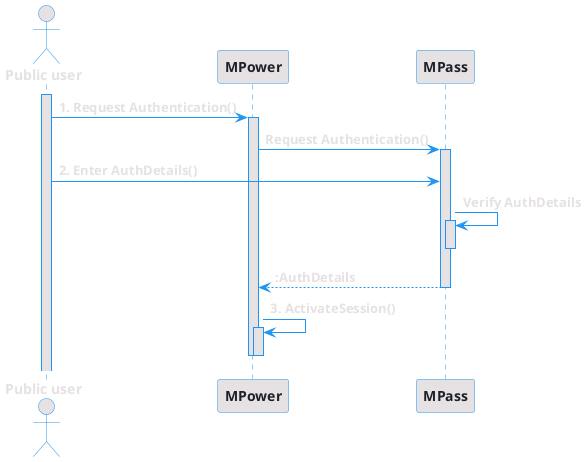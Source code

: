 @startuml

skinparam shadowing false
skinparam mainframe fontColor #2094F3
skinparam backgroundColor transparent
skinparam actor {
    BorderColor #2094F3
    BackgroundColor #E6E1E3
    FontColor #E6E1E3
    FontStyle bold
}
skinparam sequence {
    ParticipantFontStyle bold
    ParticipantFontColor #1E2129
    ParticipantBorderColor #2094F3
    ParticipantBackgroundColor #E6E1E3
    LifeLineBorderColor #2094F3
    LifeLineBackgroundColor #E6E1E3
    ArrowColor #2094F3
    ArrowFontColor #E6E1E3
    ArrowFontStyle bold
}

actor "Public user" as User
participant MPower
participant MPass

activate User

User -> MPower: 1. Request Authentication()
activate MPower

MPower -> MPass: Request Authentication()
activate MPass

User -> MPass: 2. Enter AuthDetails()

MPass -> MPass: Verify AuthDetails
activate MPass
deactivate MPass

MPass --> MPower: :AuthDetails
deactivate MPass

MPower -> MPower: 3. ActivateSession()
activate MPower
deactivate MPower

deactivate MPower

@enduml